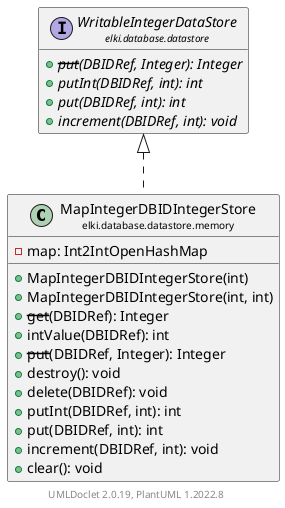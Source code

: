 @startuml
    remove .*\.(Instance|Par|Parameterizer|Factory)$
    set namespaceSeparator none
    hide empty fields
    hide empty methods

    class "<size:14>MapIntegerDBIDIntegerStore\n<size:10>elki.database.datastore.memory" as elki.database.datastore.memory.MapIntegerDBIDIntegerStore [[MapIntegerDBIDIntegerStore.html]] {
        -map: Int2IntOpenHashMap
        +MapIntegerDBIDIntegerStore(int)
        +MapIntegerDBIDIntegerStore(int, int)
        +--get--(DBIDRef): Integer
        +intValue(DBIDRef): int
        +--put--(DBIDRef, Integer): Integer
        +destroy(): void
        +delete(DBIDRef): void
        +putInt(DBIDRef, int): int
        +put(DBIDRef, int): int
        +increment(DBIDRef, int): void
        +clear(): void
    }

    interface "<size:14>WritableIntegerDataStore\n<size:10>elki.database.datastore" as elki.database.datastore.WritableIntegerDataStore [[../WritableIntegerDataStore.html]] {
        {abstract} +--put--(DBIDRef, Integer): Integer
        {abstract} +putInt(DBIDRef, int): int
        {abstract} +put(DBIDRef, int): int
        {abstract} +increment(DBIDRef, int): void
    }

    elki.database.datastore.WritableIntegerDataStore <|.. elki.database.datastore.memory.MapIntegerDBIDIntegerStore

    center footer UMLDoclet 2.0.19, PlantUML 1.2022.8
@enduml
